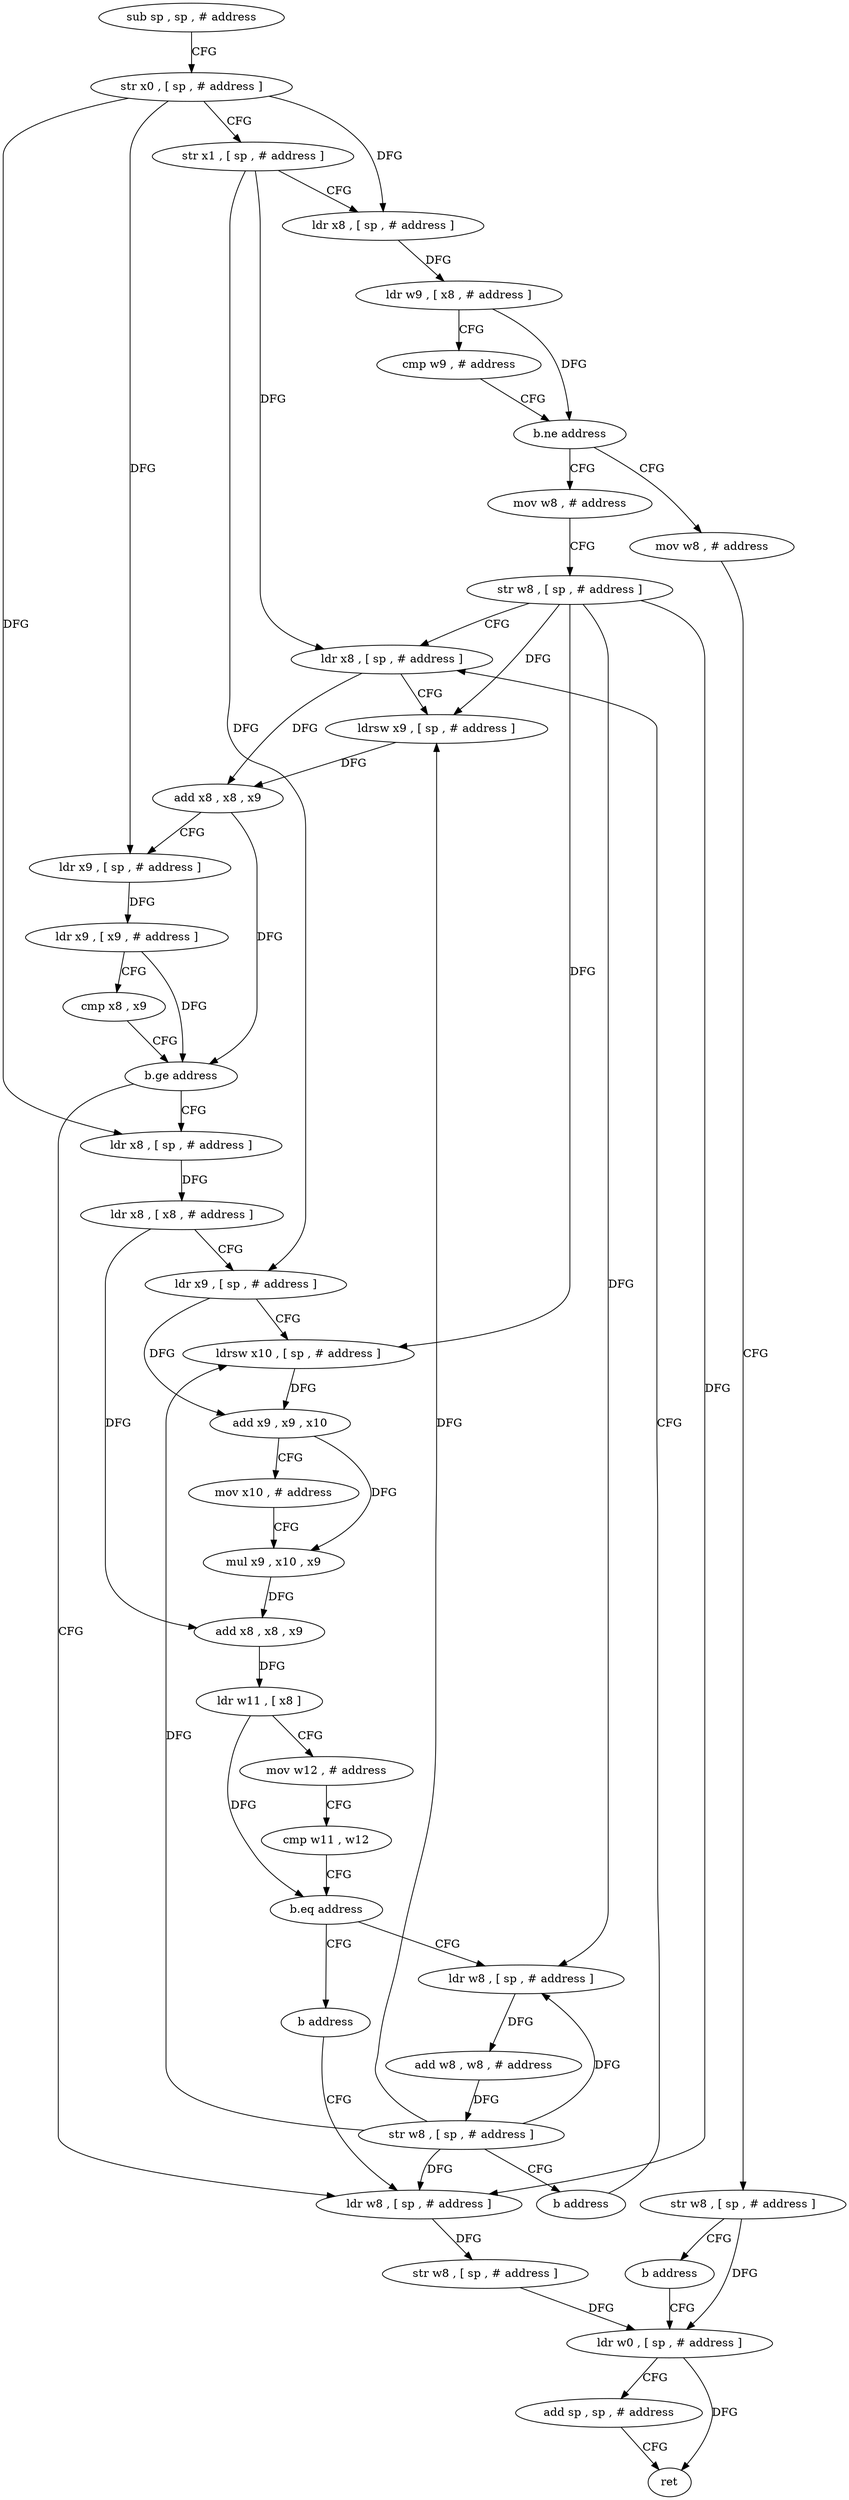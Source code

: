 digraph "func" {
"4268792" [label = "sub sp , sp , # address" ]
"4268796" [label = "str x0 , [ sp , # address ]" ]
"4268800" [label = "str x1 , [ sp , # address ]" ]
"4268804" [label = "ldr x8 , [ sp , # address ]" ]
"4268808" [label = "ldr w9 , [ x8 , # address ]" ]
"4268812" [label = "cmp w9 , # address" ]
"4268816" [label = "b.ne address" ]
"4268832" [label = "mov w8 , # address" ]
"4268820" [label = "mov w8 , # address" ]
"4268836" [label = "str w8 , [ sp , # address ]" ]
"4268840" [label = "ldr x8 , [ sp , # address ]" ]
"4268824" [label = "str w8 , [ sp , # address ]" ]
"4268828" [label = "b address" ]
"4268944" [label = "ldr w0 , [ sp , # address ]" ]
"4268936" [label = "ldr w8 , [ sp , # address ]" ]
"4268940" [label = "str w8 , [ sp , # address ]" ]
"4268868" [label = "ldr x8 , [ sp , # address ]" ]
"4268872" [label = "ldr x8 , [ x8 , # address ]" ]
"4268876" [label = "ldr x9 , [ sp , # address ]" ]
"4268880" [label = "ldrsw x10 , [ sp , # address ]" ]
"4268884" [label = "add x9 , x9 , x10" ]
"4268888" [label = "mov x10 , # address" ]
"4268892" [label = "mul x9 , x10 , x9" ]
"4268896" [label = "add x8 , x8 , x9" ]
"4268900" [label = "ldr w11 , [ x8 ]" ]
"4268904" [label = "mov w12 , # address" ]
"4268908" [label = "cmp w11 , w12" ]
"4268912" [label = "b.eq address" ]
"4268920" [label = "ldr w8 , [ sp , # address ]" ]
"4268916" [label = "b address" ]
"4268948" [label = "add sp , sp , # address" ]
"4268952" [label = "ret" ]
"4268924" [label = "add w8 , w8 , # address" ]
"4268928" [label = "str w8 , [ sp , # address ]" ]
"4268932" [label = "b address" ]
"4268844" [label = "ldrsw x9 , [ sp , # address ]" ]
"4268848" [label = "add x8 , x8 , x9" ]
"4268852" [label = "ldr x9 , [ sp , # address ]" ]
"4268856" [label = "ldr x9 , [ x9 , # address ]" ]
"4268860" [label = "cmp x8 , x9" ]
"4268864" [label = "b.ge address" ]
"4268792" -> "4268796" [ label = "CFG" ]
"4268796" -> "4268800" [ label = "CFG" ]
"4268796" -> "4268804" [ label = "DFG" ]
"4268796" -> "4268852" [ label = "DFG" ]
"4268796" -> "4268868" [ label = "DFG" ]
"4268800" -> "4268804" [ label = "CFG" ]
"4268800" -> "4268840" [ label = "DFG" ]
"4268800" -> "4268876" [ label = "DFG" ]
"4268804" -> "4268808" [ label = "DFG" ]
"4268808" -> "4268812" [ label = "CFG" ]
"4268808" -> "4268816" [ label = "DFG" ]
"4268812" -> "4268816" [ label = "CFG" ]
"4268816" -> "4268832" [ label = "CFG" ]
"4268816" -> "4268820" [ label = "CFG" ]
"4268832" -> "4268836" [ label = "CFG" ]
"4268820" -> "4268824" [ label = "CFG" ]
"4268836" -> "4268840" [ label = "CFG" ]
"4268836" -> "4268844" [ label = "DFG" ]
"4268836" -> "4268936" [ label = "DFG" ]
"4268836" -> "4268880" [ label = "DFG" ]
"4268836" -> "4268920" [ label = "DFG" ]
"4268840" -> "4268844" [ label = "CFG" ]
"4268840" -> "4268848" [ label = "DFG" ]
"4268824" -> "4268828" [ label = "CFG" ]
"4268824" -> "4268944" [ label = "DFG" ]
"4268828" -> "4268944" [ label = "CFG" ]
"4268944" -> "4268948" [ label = "CFG" ]
"4268944" -> "4268952" [ label = "DFG" ]
"4268936" -> "4268940" [ label = "DFG" ]
"4268940" -> "4268944" [ label = "DFG" ]
"4268868" -> "4268872" [ label = "DFG" ]
"4268872" -> "4268876" [ label = "CFG" ]
"4268872" -> "4268896" [ label = "DFG" ]
"4268876" -> "4268880" [ label = "CFG" ]
"4268876" -> "4268884" [ label = "DFG" ]
"4268880" -> "4268884" [ label = "DFG" ]
"4268884" -> "4268888" [ label = "CFG" ]
"4268884" -> "4268892" [ label = "DFG" ]
"4268888" -> "4268892" [ label = "CFG" ]
"4268892" -> "4268896" [ label = "DFG" ]
"4268896" -> "4268900" [ label = "DFG" ]
"4268900" -> "4268904" [ label = "CFG" ]
"4268900" -> "4268912" [ label = "DFG" ]
"4268904" -> "4268908" [ label = "CFG" ]
"4268908" -> "4268912" [ label = "CFG" ]
"4268912" -> "4268920" [ label = "CFG" ]
"4268912" -> "4268916" [ label = "CFG" ]
"4268920" -> "4268924" [ label = "DFG" ]
"4268916" -> "4268936" [ label = "CFG" ]
"4268948" -> "4268952" [ label = "CFG" ]
"4268924" -> "4268928" [ label = "DFG" ]
"4268928" -> "4268932" [ label = "CFG" ]
"4268928" -> "4268844" [ label = "DFG" ]
"4268928" -> "4268936" [ label = "DFG" ]
"4268928" -> "4268880" [ label = "DFG" ]
"4268928" -> "4268920" [ label = "DFG" ]
"4268932" -> "4268840" [ label = "CFG" ]
"4268844" -> "4268848" [ label = "DFG" ]
"4268848" -> "4268852" [ label = "CFG" ]
"4268848" -> "4268864" [ label = "DFG" ]
"4268852" -> "4268856" [ label = "DFG" ]
"4268856" -> "4268860" [ label = "CFG" ]
"4268856" -> "4268864" [ label = "DFG" ]
"4268860" -> "4268864" [ label = "CFG" ]
"4268864" -> "4268936" [ label = "CFG" ]
"4268864" -> "4268868" [ label = "CFG" ]
}
